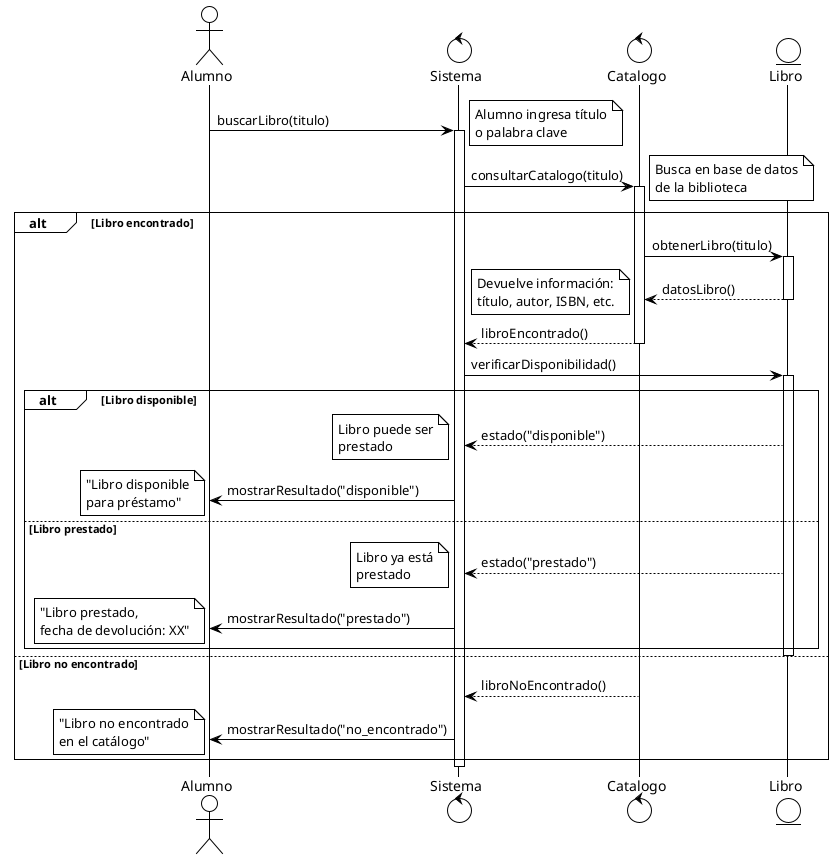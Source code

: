 @startuml Ejercicio8_BibliotecaEnLinea

!theme plain

actor Alumno
control Sistema
control Catalogo
entity Libro

Alumno -> Sistema : buscarLibro(titulo)
activate Sistema
note right : Alumno ingresa título\no palabra clave

Sistema -> Catalogo : consultarCatalogo(titulo)
activate Catalogo
note right : Busca en base de datos\nde la biblioteca

alt Libro encontrado
    Catalogo -> Libro : obtenerLibro(titulo)
    activate Libro
    
    Libro --> Catalogo : datosLibro()
    note left : Devuelve información:\ntítulo, autor, ISBN, etc.
    deactivate Libro
    
    Catalogo --> Sistema : libroEncontrado()
    deactivate Catalogo
    
    Sistema -> Libro : verificarDisponibilidad()
    activate Libro
    
    alt Libro disponible
        Libro --> Sistema : estado("disponible")
        note left : Libro puede ser\nprestado
        
        Sistema -> Alumno : mostrarResultado("disponible")
        note left : "Libro disponible\npara préstamo"
        
    else Libro prestado
        Libro --> Sistema : estado("prestado")
        note left : Libro ya está\nprestado
        
        Sistema -> Alumno : mostrarResultado("prestado")
        note left : "Libro prestado,\nfecha de devolución: XX"
    end
    
    deactivate Libro
    
else Libro no encontrado
    Catalogo --> Sistema : libroNoEncontrado()
    deactivate Catalogo
    
    Sistema -> Alumno : mostrarResultado("no_encontrado")
    note left : "Libro no encontrado\nen el catálogo"
end

deactivate Sistema

@enduml

